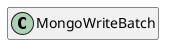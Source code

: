 @startuml
set namespaceSeparator \\
hide members
hide << alias >> circle

class MongoWriteBatch
@enduml
